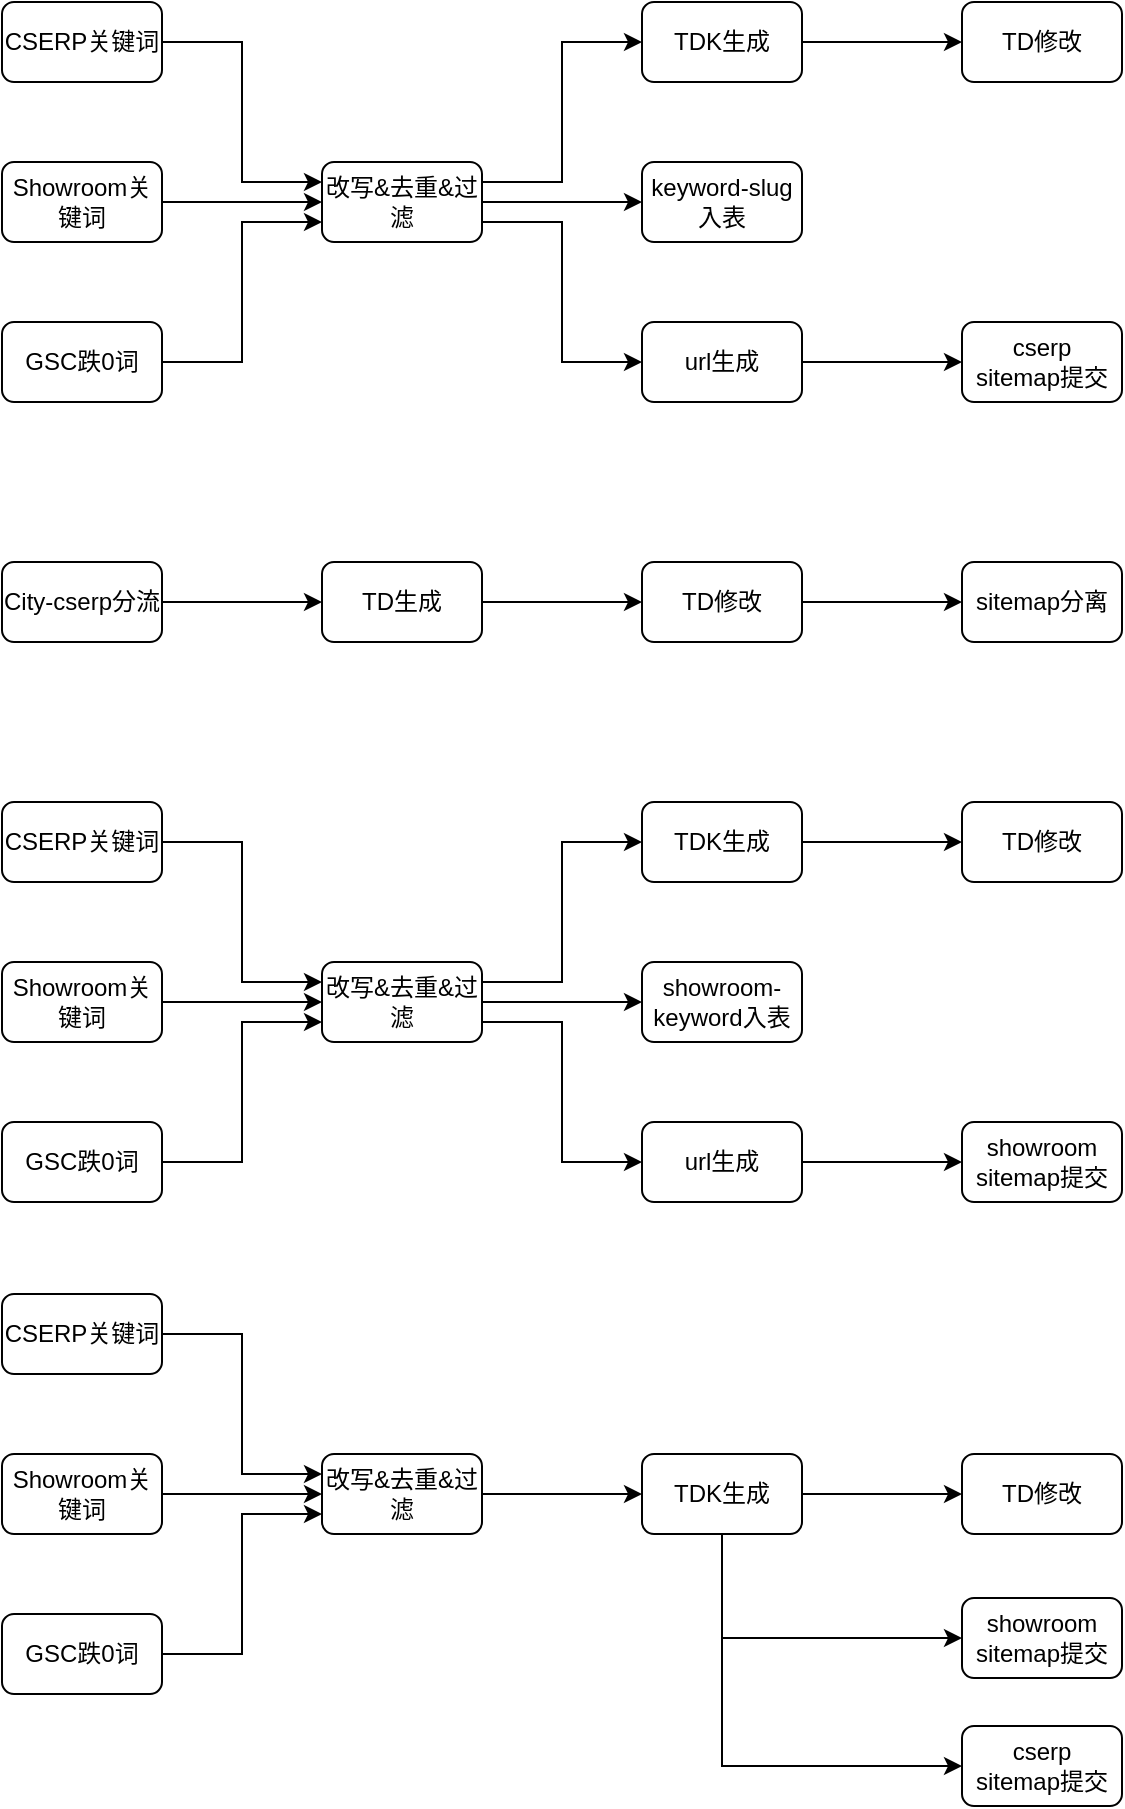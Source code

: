 <mxfile version="27.2.0">
  <diagram name="第 1 页" id="PBXTiW6mpYw9qoerVGSO">
    <mxGraphModel dx="1018" dy="582" grid="0" gridSize="10" guides="1" tooltips="1" connect="1" arrows="1" fold="1" page="0" pageScale="1" pageWidth="827" pageHeight="1169" math="0" shadow="0">
      <root>
        <mxCell id="0" />
        <mxCell id="1" parent="0" />
        <mxCell id="isZL2Ls8pScrw3JJbjqI-17" style="edgeStyle=orthogonalEdgeStyle;rounded=0;orthogonalLoop=1;jettySize=auto;html=1;exitX=1;exitY=0.5;exitDx=0;exitDy=0;entryX=0;entryY=0.25;entryDx=0;entryDy=0;" edge="1" parent="1" source="isZL2Ls8pScrw3JJbjqI-1" target="isZL2Ls8pScrw3JJbjqI-4">
          <mxGeometry relative="1" as="geometry" />
        </mxCell>
        <mxCell id="isZL2Ls8pScrw3JJbjqI-1" value="CSERP关键词" style="rounded=1;whiteSpace=wrap;html=1;" vertex="1" parent="1">
          <mxGeometry x="80" y="120" width="80" height="40" as="geometry" />
        </mxCell>
        <mxCell id="isZL2Ls8pScrw3JJbjqI-18" style="edgeStyle=orthogonalEdgeStyle;rounded=0;orthogonalLoop=1;jettySize=auto;html=1;exitX=1;exitY=0.5;exitDx=0;exitDy=0;entryX=0;entryY=0.5;entryDx=0;entryDy=0;" edge="1" parent="1" source="isZL2Ls8pScrw3JJbjqI-2" target="isZL2Ls8pScrw3JJbjqI-4">
          <mxGeometry relative="1" as="geometry" />
        </mxCell>
        <mxCell id="isZL2Ls8pScrw3JJbjqI-2" value="Showroom关键词" style="rounded=1;whiteSpace=wrap;html=1;" vertex="1" parent="1">
          <mxGeometry x="80" y="200" width="80" height="40" as="geometry" />
        </mxCell>
        <mxCell id="isZL2Ls8pScrw3JJbjqI-19" style="edgeStyle=orthogonalEdgeStyle;rounded=0;orthogonalLoop=1;jettySize=auto;html=1;exitX=1;exitY=0.5;exitDx=0;exitDy=0;entryX=0;entryY=0.75;entryDx=0;entryDy=0;" edge="1" parent="1" source="isZL2Ls8pScrw3JJbjqI-3" target="isZL2Ls8pScrw3JJbjqI-4">
          <mxGeometry relative="1" as="geometry" />
        </mxCell>
        <mxCell id="isZL2Ls8pScrw3JJbjqI-3" value="GSC跌0词" style="rounded=1;whiteSpace=wrap;html=1;" vertex="1" parent="1">
          <mxGeometry x="80" y="280" width="80" height="40" as="geometry" />
        </mxCell>
        <mxCell id="isZL2Ls8pScrw3JJbjqI-20" style="edgeStyle=orthogonalEdgeStyle;rounded=0;orthogonalLoop=1;jettySize=auto;html=1;exitX=1;exitY=0.25;exitDx=0;exitDy=0;entryX=0;entryY=0.5;entryDx=0;entryDy=0;" edge="1" parent="1" source="isZL2Ls8pScrw3JJbjqI-4" target="isZL2Ls8pScrw3JJbjqI-9">
          <mxGeometry relative="1" as="geometry" />
        </mxCell>
        <mxCell id="isZL2Ls8pScrw3JJbjqI-22" style="edgeStyle=orthogonalEdgeStyle;rounded=0;orthogonalLoop=1;jettySize=auto;html=1;exitX=1;exitY=0.5;exitDx=0;exitDy=0;entryX=0;entryY=0.5;entryDx=0;entryDy=0;" edge="1" parent="1" source="isZL2Ls8pScrw3JJbjqI-4" target="isZL2Ls8pScrw3JJbjqI-5">
          <mxGeometry relative="1" as="geometry" />
        </mxCell>
        <mxCell id="isZL2Ls8pScrw3JJbjqI-23" style="edgeStyle=orthogonalEdgeStyle;rounded=0;orthogonalLoop=1;jettySize=auto;html=1;exitX=1;exitY=0.75;exitDx=0;exitDy=0;entryX=0;entryY=0.5;entryDx=0;entryDy=0;" edge="1" parent="1" source="isZL2Ls8pScrw3JJbjqI-4" target="isZL2Ls8pScrw3JJbjqI-6">
          <mxGeometry relative="1" as="geometry" />
        </mxCell>
        <mxCell id="isZL2Ls8pScrw3JJbjqI-4" value="改写&amp;amp;去重&amp;amp;过滤" style="rounded=1;whiteSpace=wrap;html=1;" vertex="1" parent="1">
          <mxGeometry x="240" y="200" width="80" height="40" as="geometry" />
        </mxCell>
        <mxCell id="isZL2Ls8pScrw3JJbjqI-5" value="keyword-slug入表" style="rounded=1;whiteSpace=wrap;html=1;" vertex="1" parent="1">
          <mxGeometry x="400" y="200" width="80" height="40" as="geometry" />
        </mxCell>
        <mxCell id="isZL2Ls8pScrw3JJbjqI-24" style="edgeStyle=orthogonalEdgeStyle;rounded=0;orthogonalLoop=1;jettySize=auto;html=1;exitX=1;exitY=0.5;exitDx=0;exitDy=0;entryX=0;entryY=0.5;entryDx=0;entryDy=0;" edge="1" parent="1" source="isZL2Ls8pScrw3JJbjqI-6" target="isZL2Ls8pScrw3JJbjqI-7">
          <mxGeometry relative="1" as="geometry" />
        </mxCell>
        <mxCell id="isZL2Ls8pScrw3JJbjqI-6" value="url生成" style="rounded=1;whiteSpace=wrap;html=1;" vertex="1" parent="1">
          <mxGeometry x="400" y="280" width="80" height="40" as="geometry" />
        </mxCell>
        <mxCell id="isZL2Ls8pScrw3JJbjqI-7" value="cserp&lt;div&gt;sitemap提交&lt;/div&gt;" style="rounded=1;whiteSpace=wrap;html=1;" vertex="1" parent="1">
          <mxGeometry x="560" y="280" width="80" height="40" as="geometry" />
        </mxCell>
        <mxCell id="isZL2Ls8pScrw3JJbjqI-14" style="edgeStyle=orthogonalEdgeStyle;rounded=0;orthogonalLoop=1;jettySize=auto;html=1;exitX=1;exitY=0.5;exitDx=0;exitDy=0;entryX=0;entryY=0.5;entryDx=0;entryDy=0;" edge="1" parent="1" source="isZL2Ls8pScrw3JJbjqI-8" target="isZL2Ls8pScrw3JJbjqI-11">
          <mxGeometry relative="1" as="geometry" />
        </mxCell>
        <mxCell id="isZL2Ls8pScrw3JJbjqI-8" value="City-cserp分流" style="rounded=1;whiteSpace=wrap;html=1;" vertex="1" parent="1">
          <mxGeometry x="80" y="400" width="80" height="40" as="geometry" />
        </mxCell>
        <mxCell id="isZL2Ls8pScrw3JJbjqI-21" style="edgeStyle=orthogonalEdgeStyle;rounded=0;orthogonalLoop=1;jettySize=auto;html=1;exitX=1;exitY=0.5;exitDx=0;exitDy=0;entryX=0;entryY=0.5;entryDx=0;entryDy=0;" edge="1" parent="1" source="isZL2Ls8pScrw3JJbjqI-9" target="isZL2Ls8pScrw3JJbjqI-10">
          <mxGeometry relative="1" as="geometry" />
        </mxCell>
        <mxCell id="isZL2Ls8pScrw3JJbjqI-9" value="TDK生成" style="rounded=1;whiteSpace=wrap;html=1;" vertex="1" parent="1">
          <mxGeometry x="400" y="120" width="80" height="40" as="geometry" />
        </mxCell>
        <mxCell id="isZL2Ls8pScrw3JJbjqI-10" value="TD修改" style="rounded=1;whiteSpace=wrap;html=1;" vertex="1" parent="1">
          <mxGeometry x="560" y="120" width="80" height="40" as="geometry" />
        </mxCell>
        <mxCell id="isZL2Ls8pScrw3JJbjqI-15" style="edgeStyle=orthogonalEdgeStyle;rounded=0;orthogonalLoop=1;jettySize=auto;html=1;exitX=1;exitY=0.5;exitDx=0;exitDy=0;entryX=0;entryY=0.5;entryDx=0;entryDy=0;" edge="1" parent="1" source="isZL2Ls8pScrw3JJbjqI-11" target="isZL2Ls8pScrw3JJbjqI-12">
          <mxGeometry relative="1" as="geometry" />
        </mxCell>
        <mxCell id="isZL2Ls8pScrw3JJbjqI-11" value="TD生成" style="rounded=1;whiteSpace=wrap;html=1;" vertex="1" parent="1">
          <mxGeometry x="240" y="400" width="80" height="40" as="geometry" />
        </mxCell>
        <mxCell id="isZL2Ls8pScrw3JJbjqI-16" style="edgeStyle=orthogonalEdgeStyle;rounded=0;orthogonalLoop=1;jettySize=auto;html=1;exitX=1;exitY=0.5;exitDx=0;exitDy=0;entryX=0;entryY=0.5;entryDx=0;entryDy=0;" edge="1" parent="1" source="isZL2Ls8pScrw3JJbjqI-12" target="isZL2Ls8pScrw3JJbjqI-13">
          <mxGeometry relative="1" as="geometry" />
        </mxCell>
        <mxCell id="isZL2Ls8pScrw3JJbjqI-12" value="TD修改" style="rounded=1;whiteSpace=wrap;html=1;" vertex="1" parent="1">
          <mxGeometry x="400" y="400" width="80" height="40" as="geometry" />
        </mxCell>
        <mxCell id="isZL2Ls8pScrw3JJbjqI-13" value="sitemap分离" style="rounded=1;whiteSpace=wrap;html=1;" vertex="1" parent="1">
          <mxGeometry x="560" y="400" width="80" height="40" as="geometry" />
        </mxCell>
        <mxCell id="isZL2Ls8pScrw3JJbjqI-25" style="edgeStyle=orthogonalEdgeStyle;rounded=0;orthogonalLoop=1;jettySize=auto;html=1;exitX=1;exitY=0.5;exitDx=0;exitDy=0;entryX=0;entryY=0.25;entryDx=0;entryDy=0;" edge="1" parent="1" source="isZL2Ls8pScrw3JJbjqI-26" target="isZL2Ls8pScrw3JJbjqI-34">
          <mxGeometry relative="1" as="geometry" />
        </mxCell>
        <mxCell id="isZL2Ls8pScrw3JJbjqI-26" value="CSERP关键词" style="rounded=1;whiteSpace=wrap;html=1;" vertex="1" parent="1">
          <mxGeometry x="80" y="520" width="80" height="40" as="geometry" />
        </mxCell>
        <mxCell id="isZL2Ls8pScrw3JJbjqI-27" style="edgeStyle=orthogonalEdgeStyle;rounded=0;orthogonalLoop=1;jettySize=auto;html=1;exitX=1;exitY=0.5;exitDx=0;exitDy=0;entryX=0;entryY=0.5;entryDx=0;entryDy=0;" edge="1" parent="1" source="isZL2Ls8pScrw3JJbjqI-28" target="isZL2Ls8pScrw3JJbjqI-34">
          <mxGeometry relative="1" as="geometry" />
        </mxCell>
        <mxCell id="isZL2Ls8pScrw3JJbjqI-28" value="Showroom关键词" style="rounded=1;whiteSpace=wrap;html=1;" vertex="1" parent="1">
          <mxGeometry x="80" y="600" width="80" height="40" as="geometry" />
        </mxCell>
        <mxCell id="isZL2Ls8pScrw3JJbjqI-29" style="edgeStyle=orthogonalEdgeStyle;rounded=0;orthogonalLoop=1;jettySize=auto;html=1;exitX=1;exitY=0.5;exitDx=0;exitDy=0;entryX=0;entryY=0.75;entryDx=0;entryDy=0;" edge="1" parent="1" source="isZL2Ls8pScrw3JJbjqI-30" target="isZL2Ls8pScrw3JJbjqI-34">
          <mxGeometry relative="1" as="geometry" />
        </mxCell>
        <mxCell id="isZL2Ls8pScrw3JJbjqI-30" value="GSC跌0词" style="rounded=1;whiteSpace=wrap;html=1;" vertex="1" parent="1">
          <mxGeometry x="80" y="680" width="80" height="40" as="geometry" />
        </mxCell>
        <mxCell id="isZL2Ls8pScrw3JJbjqI-31" style="edgeStyle=orthogonalEdgeStyle;rounded=0;orthogonalLoop=1;jettySize=auto;html=1;exitX=1;exitY=0.25;exitDx=0;exitDy=0;entryX=0;entryY=0.5;entryDx=0;entryDy=0;" edge="1" parent="1" source="isZL2Ls8pScrw3JJbjqI-34" target="isZL2Ls8pScrw3JJbjqI-42">
          <mxGeometry relative="1" as="geometry" />
        </mxCell>
        <mxCell id="isZL2Ls8pScrw3JJbjqI-32" style="edgeStyle=orthogonalEdgeStyle;rounded=0;orthogonalLoop=1;jettySize=auto;html=1;exitX=1;exitY=0.5;exitDx=0;exitDy=0;entryX=0;entryY=0.5;entryDx=0;entryDy=0;" edge="1" parent="1" source="isZL2Ls8pScrw3JJbjqI-34" target="isZL2Ls8pScrw3JJbjqI-35">
          <mxGeometry relative="1" as="geometry" />
        </mxCell>
        <mxCell id="isZL2Ls8pScrw3JJbjqI-33" style="edgeStyle=orthogonalEdgeStyle;rounded=0;orthogonalLoop=1;jettySize=auto;html=1;exitX=1;exitY=0.75;exitDx=0;exitDy=0;entryX=0;entryY=0.5;entryDx=0;entryDy=0;" edge="1" parent="1" source="isZL2Ls8pScrw3JJbjqI-34" target="isZL2Ls8pScrw3JJbjqI-37">
          <mxGeometry relative="1" as="geometry" />
        </mxCell>
        <mxCell id="isZL2Ls8pScrw3JJbjqI-34" value="改写&amp;amp;去重&amp;amp;过滤" style="rounded=1;whiteSpace=wrap;html=1;" vertex="1" parent="1">
          <mxGeometry x="240" y="600" width="80" height="40" as="geometry" />
        </mxCell>
        <mxCell id="isZL2Ls8pScrw3JJbjqI-35" value="showroom-keyword入表" style="rounded=1;whiteSpace=wrap;html=1;" vertex="1" parent="1">
          <mxGeometry x="400" y="600" width="80" height="40" as="geometry" />
        </mxCell>
        <mxCell id="isZL2Ls8pScrw3JJbjqI-36" style="edgeStyle=orthogonalEdgeStyle;rounded=0;orthogonalLoop=1;jettySize=auto;html=1;exitX=1;exitY=0.5;exitDx=0;exitDy=0;entryX=0;entryY=0.5;entryDx=0;entryDy=0;" edge="1" parent="1" source="isZL2Ls8pScrw3JJbjqI-37" target="isZL2Ls8pScrw3JJbjqI-38">
          <mxGeometry relative="1" as="geometry" />
        </mxCell>
        <mxCell id="isZL2Ls8pScrw3JJbjqI-37" value="url生成" style="rounded=1;whiteSpace=wrap;html=1;" vertex="1" parent="1">
          <mxGeometry x="400" y="680" width="80" height="40" as="geometry" />
        </mxCell>
        <mxCell id="isZL2Ls8pScrw3JJbjqI-38" value="showroom&lt;div&gt;sitemap提交&lt;/div&gt;" style="rounded=1;whiteSpace=wrap;html=1;" vertex="1" parent="1">
          <mxGeometry x="560" y="680" width="80" height="40" as="geometry" />
        </mxCell>
        <mxCell id="isZL2Ls8pScrw3JJbjqI-41" style="edgeStyle=orthogonalEdgeStyle;rounded=0;orthogonalLoop=1;jettySize=auto;html=1;exitX=1;exitY=0.5;exitDx=0;exitDy=0;entryX=0;entryY=0.5;entryDx=0;entryDy=0;" edge="1" parent="1" source="isZL2Ls8pScrw3JJbjqI-42" target="isZL2Ls8pScrw3JJbjqI-43">
          <mxGeometry relative="1" as="geometry" />
        </mxCell>
        <mxCell id="isZL2Ls8pScrw3JJbjqI-42" value="TDK生成" style="rounded=1;whiteSpace=wrap;html=1;" vertex="1" parent="1">
          <mxGeometry x="400" y="520" width="80" height="40" as="geometry" />
        </mxCell>
        <mxCell id="isZL2Ls8pScrw3JJbjqI-43" value="TD修改" style="rounded=1;whiteSpace=wrap;html=1;" vertex="1" parent="1">
          <mxGeometry x="560" y="520" width="80" height="40" as="geometry" />
        </mxCell>
        <mxCell id="isZL2Ls8pScrw3JJbjqI-56" style="edgeStyle=orthogonalEdgeStyle;rounded=0;orthogonalLoop=1;jettySize=auto;html=1;exitX=1;exitY=0.5;exitDx=0;exitDy=0;entryX=0;entryY=0.25;entryDx=0;entryDy=0;" edge="1" parent="1" source="isZL2Ls8pScrw3JJbjqI-57" target="isZL2Ls8pScrw3JJbjqI-62">
          <mxGeometry relative="1" as="geometry" />
        </mxCell>
        <mxCell id="isZL2Ls8pScrw3JJbjqI-57" value="CSERP关键词" style="rounded=1;whiteSpace=wrap;html=1;" vertex="1" parent="1">
          <mxGeometry x="80" y="766" width="80" height="40" as="geometry" />
        </mxCell>
        <mxCell id="isZL2Ls8pScrw3JJbjqI-58" style="edgeStyle=orthogonalEdgeStyle;rounded=0;orthogonalLoop=1;jettySize=auto;html=1;exitX=1;exitY=0.5;exitDx=0;exitDy=0;entryX=0;entryY=0.5;entryDx=0;entryDy=0;" edge="1" parent="1" source="isZL2Ls8pScrw3JJbjqI-59" target="isZL2Ls8pScrw3JJbjqI-62">
          <mxGeometry relative="1" as="geometry" />
        </mxCell>
        <mxCell id="isZL2Ls8pScrw3JJbjqI-59" value="Showroom关键词" style="rounded=1;whiteSpace=wrap;html=1;" vertex="1" parent="1">
          <mxGeometry x="80" y="846" width="80" height="40" as="geometry" />
        </mxCell>
        <mxCell id="isZL2Ls8pScrw3JJbjqI-60" style="edgeStyle=orthogonalEdgeStyle;rounded=0;orthogonalLoop=1;jettySize=auto;html=1;exitX=1;exitY=0.5;exitDx=0;exitDy=0;entryX=0;entryY=0.75;entryDx=0;entryDy=0;" edge="1" parent="1" source="isZL2Ls8pScrw3JJbjqI-61" target="isZL2Ls8pScrw3JJbjqI-62">
          <mxGeometry relative="1" as="geometry" />
        </mxCell>
        <mxCell id="isZL2Ls8pScrw3JJbjqI-61" value="GSC跌0词" style="rounded=1;whiteSpace=wrap;html=1;" vertex="1" parent="1">
          <mxGeometry x="80" y="926" width="80" height="40" as="geometry" />
        </mxCell>
        <mxCell id="isZL2Ls8pScrw3JJbjqI-67" style="edgeStyle=orthogonalEdgeStyle;rounded=0;orthogonalLoop=1;jettySize=auto;html=1;exitX=1;exitY=0.5;exitDx=0;exitDy=0;entryX=0;entryY=0.5;entryDx=0;entryDy=0;" edge="1" parent="1" source="isZL2Ls8pScrw3JJbjqI-62" target="isZL2Ls8pScrw3JJbjqI-63">
          <mxGeometry relative="1" as="geometry" />
        </mxCell>
        <mxCell id="isZL2Ls8pScrw3JJbjqI-62" value="改写&amp;amp;去重&amp;amp;过滤" style="rounded=1;whiteSpace=wrap;html=1;" vertex="1" parent="1">
          <mxGeometry x="240" y="846" width="80" height="40" as="geometry" />
        </mxCell>
        <mxCell id="isZL2Ls8pScrw3JJbjqI-68" style="edgeStyle=orthogonalEdgeStyle;rounded=0;orthogonalLoop=1;jettySize=auto;html=1;exitX=1;exitY=0.5;exitDx=0;exitDy=0;entryX=0;entryY=0.5;entryDx=0;entryDy=0;" edge="1" parent="1" source="isZL2Ls8pScrw3JJbjqI-63" target="isZL2Ls8pScrw3JJbjqI-64">
          <mxGeometry relative="1" as="geometry" />
        </mxCell>
        <mxCell id="isZL2Ls8pScrw3JJbjqI-69" style="edgeStyle=orthogonalEdgeStyle;rounded=0;orthogonalLoop=1;jettySize=auto;html=1;exitX=0.5;exitY=1;exitDx=0;exitDy=0;entryX=0;entryY=0.5;entryDx=0;entryDy=0;" edge="1" parent="1" source="isZL2Ls8pScrw3JJbjqI-63" target="isZL2Ls8pScrw3JJbjqI-65">
          <mxGeometry relative="1" as="geometry" />
        </mxCell>
        <mxCell id="isZL2Ls8pScrw3JJbjqI-70" style="edgeStyle=orthogonalEdgeStyle;rounded=0;orthogonalLoop=1;jettySize=auto;html=1;exitX=0.5;exitY=1;exitDx=0;exitDy=0;entryX=0;entryY=0.5;entryDx=0;entryDy=0;" edge="1" parent="1" source="isZL2Ls8pScrw3JJbjqI-63" target="isZL2Ls8pScrw3JJbjqI-66">
          <mxGeometry relative="1" as="geometry" />
        </mxCell>
        <mxCell id="isZL2Ls8pScrw3JJbjqI-63" value="TDK生成" style="rounded=1;whiteSpace=wrap;html=1;" vertex="1" parent="1">
          <mxGeometry x="400" y="846" width="80" height="40" as="geometry" />
        </mxCell>
        <mxCell id="isZL2Ls8pScrw3JJbjqI-64" value="TD修改" style="rounded=1;whiteSpace=wrap;html=1;" vertex="1" parent="1">
          <mxGeometry x="560" y="846" width="80" height="40" as="geometry" />
        </mxCell>
        <mxCell id="isZL2Ls8pScrw3JJbjqI-65" value="showroom&lt;div&gt;sitemap提交&lt;/div&gt;" style="rounded=1;whiteSpace=wrap;html=1;" vertex="1" parent="1">
          <mxGeometry x="560" y="918" width="80" height="40" as="geometry" />
        </mxCell>
        <mxCell id="isZL2Ls8pScrw3JJbjqI-66" value="cserp&lt;div&gt;sitemap提交&lt;/div&gt;" style="rounded=1;whiteSpace=wrap;html=1;" vertex="1" parent="1">
          <mxGeometry x="560" y="982" width="80" height="40" as="geometry" />
        </mxCell>
      </root>
    </mxGraphModel>
  </diagram>
</mxfile>
